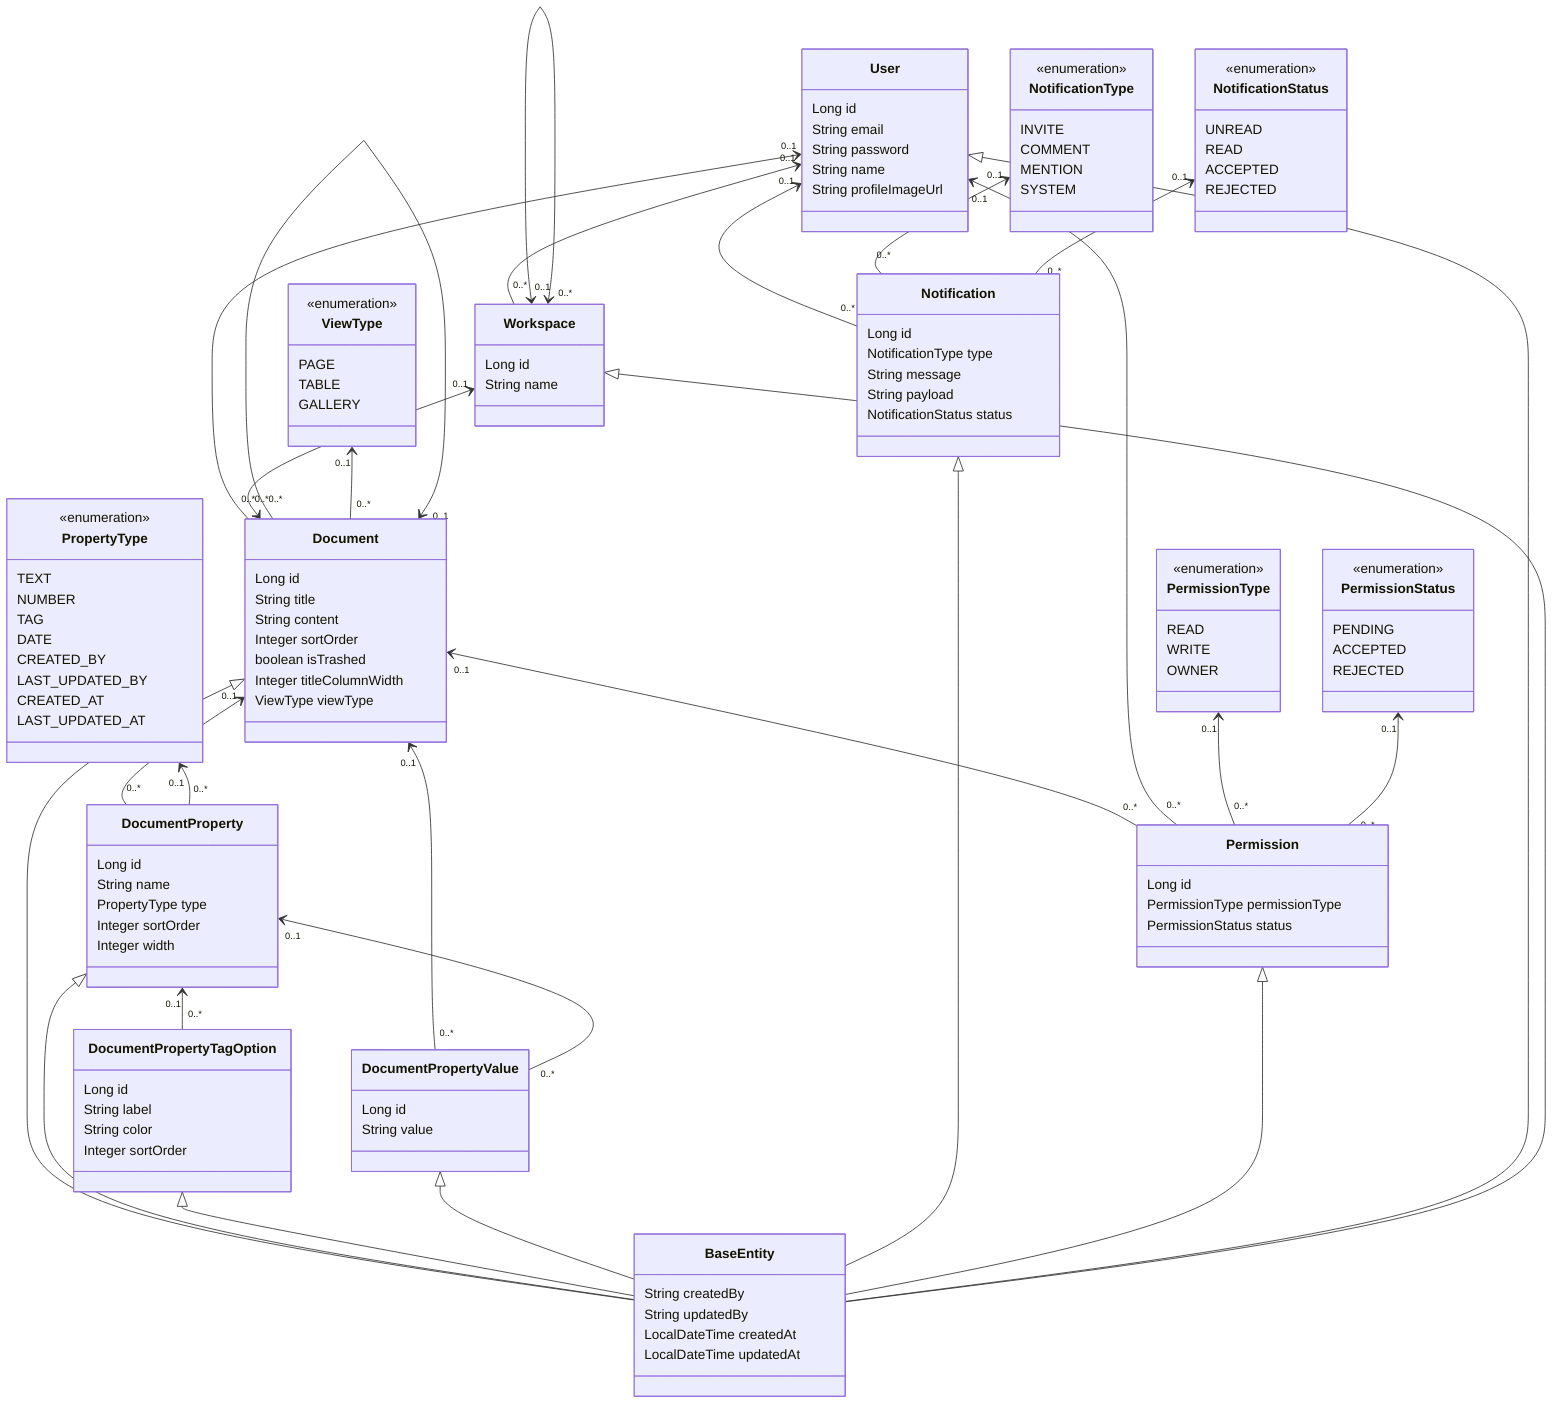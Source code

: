 classDiagram
direction BT
class BaseEntity {
    String  createdBy
    String  updatedBy
    LocalDateTime  createdAt
    LocalDateTime  updatedAt
}
class Document {
    Long  id
    String  title
    String  content
    Integer  sortOrder
    boolean  isTrashed
    Integer  titleColumnWidth
    ViewType  viewType
}
class DocumentProperty {
    Long  id
    String  name
    PropertyType  type
    Integer  sortOrder
    Integer  width
}
class DocumentPropertyTagOption {
    Long  id
    String  label
    String  color
    Integer  sortOrder
}
class DocumentPropertyValue {
    Long  id
    String  value
}
class Notification {
    Long  id
    NotificationType  type
    String  message
    String  payload
    NotificationStatus  status
}
class Permission {
    Long  id
    PermissionType  permissionType
    PermissionStatus  status
}
class User {
    Long  id
    String  email
    String  password
    String  name
    String  profileImageUrl
}
class Workspace {
    Long  id
    String  name
}
class ViewType {
    <<enumeration>>
    PAGE
    TABLE
    GALLERY
}
class PropertyType {
    <<enumeration>>
    TEXT
    NUMBER
    TAG
    DATE
    CREATED_BY
    LAST_UPDATED_BY
    CREATED_AT
    LAST_UPDATED_AT
}
class PermissionType {
    <<enumeration>>
    READ
    WRITE
    OWNER
}
class PermissionStatus {
    <<enumeration>>
    PENDING
    ACCEPTED
    REJECTED
}
class NotificationType {
    <<enumeration>>
    INVITE
    COMMENT
    MENTION
    SYSTEM
}
class NotificationStatus {
    <<enumeration>>
    UNREAD
    READ
    ACCEPTED
    REJECTED
}

BaseEntity  --|>  Document 
BaseEntity  --|>  DocumentProperty 
BaseEntity  --|>  DocumentPropertyTagOption 
BaseEntity  --|>  DocumentPropertyValue 
BaseEntity  --|>  Notification 
BaseEntity  --|>  Permission 
BaseEntity  --|>  User 
BaseEntity  --|>  Workspace 

Document "0..*" --> "0..1" User 
Document "0..*" <--> "0..1" Workspace 
Document "0..*" --> "0..1" Document 
Document "0..*" --> "0..1" ViewType 
DocumentProperty "0..*" --> "0..1" Document 
DocumentProperty "0..*" --> "0..1" PropertyType 
DocumentPropertyTagOption "0..*" --> "0..1" DocumentProperty 
DocumentPropertyValue "0..*" --> "0..1" Document 
DocumentPropertyValue "0..*" --> "0..1" DocumentProperty 
Notification "0..*" --> "0..1" User 
Notification "0..*" --> "0..1" NotificationType 
Notification "0..*" --> "0..1" NotificationStatus 
Permission "0..*" --> "0..1" Document 
Permission "0..*" --> "0..1" User 
Permission "0..*" --> "0..1" PermissionType 
Permission "0..*" --> "0..1" PermissionStatus 
Workspace "0..*" --> "0..1" User 
Workspace "0..1" <--> "0..*" Workspace